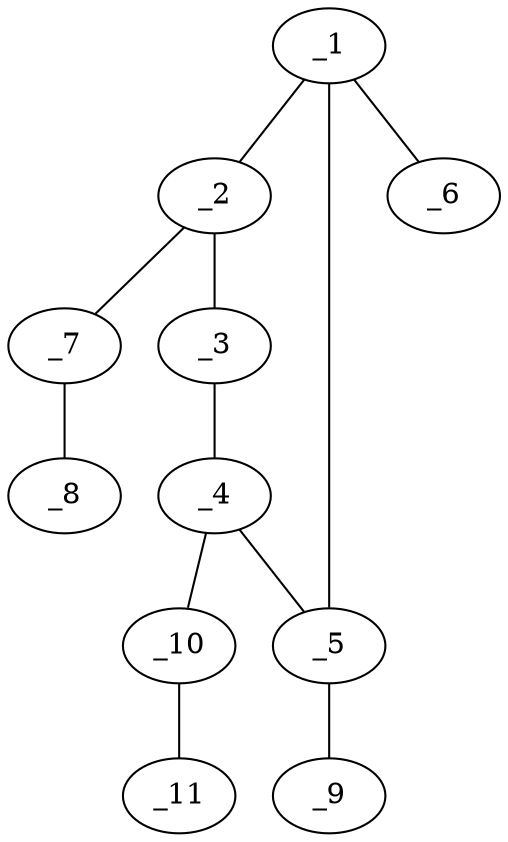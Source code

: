 graph molid667944 {
	_1	 [charge=0,
		chem=4,
		symbol="N  ",
		x="3.7601",
		y="1.0784"];
	_2	 [charge=0,
		chem=1,
		symbol="C  ",
		x="4.5691",
		y="0.4906"];
	_1 -- _2	 [valence=1];
	_5	 [charge=0,
		chem=1,
		symbol="C  ",
		x="2.9511",
		y="0.4907"];
	_1 -- _5	 [valence=1];
	_6	 [charge=0,
		chem=1,
		symbol="C  ",
		x="3.7601",
		y="2.0784"];
	_1 -- _6	 [valence=1];
	_3	 [charge=0,
		chem=4,
		symbol="N  ",
		x="4.2601",
		y="-0.4604"];
	_2 -- _3	 [valence=2];
	_7	 [charge=0,
		chem=5,
		symbol="S  ",
		x="5.5201",
		y="0.7997"];
	_2 -- _7	 [valence=1];
	_4	 [charge=0,
		chem=1,
		symbol="C  ",
		x="3.2601",
		y="-0.4604"];
	_3 -- _4	 [valence=1];
	_4 -- _5	 [valence=2];
	_10	 [charge=0,
		chem=1,
		symbol="C  ",
		x="2.6723",
		y="-1.2694"];
	_4 -- _10	 [valence=1];
	_9	 [charge=0,
		chem=4,
		symbol="N  ",
		x=2,
		y="0.7997"];
	_5 -- _9	 [valence=1];
	_8	 [charge=0,
		chem=1,
		symbol="C  ",
		x="6.2633",
		y="0.1305"];
	_7 -- _8	 [valence=1];
	_11	 [charge=0,
		chem=4,
		symbol="N  ",
		x="2.0845",
		y="-2.0784"];
	_10 -- _11	 [valence=3];
}
